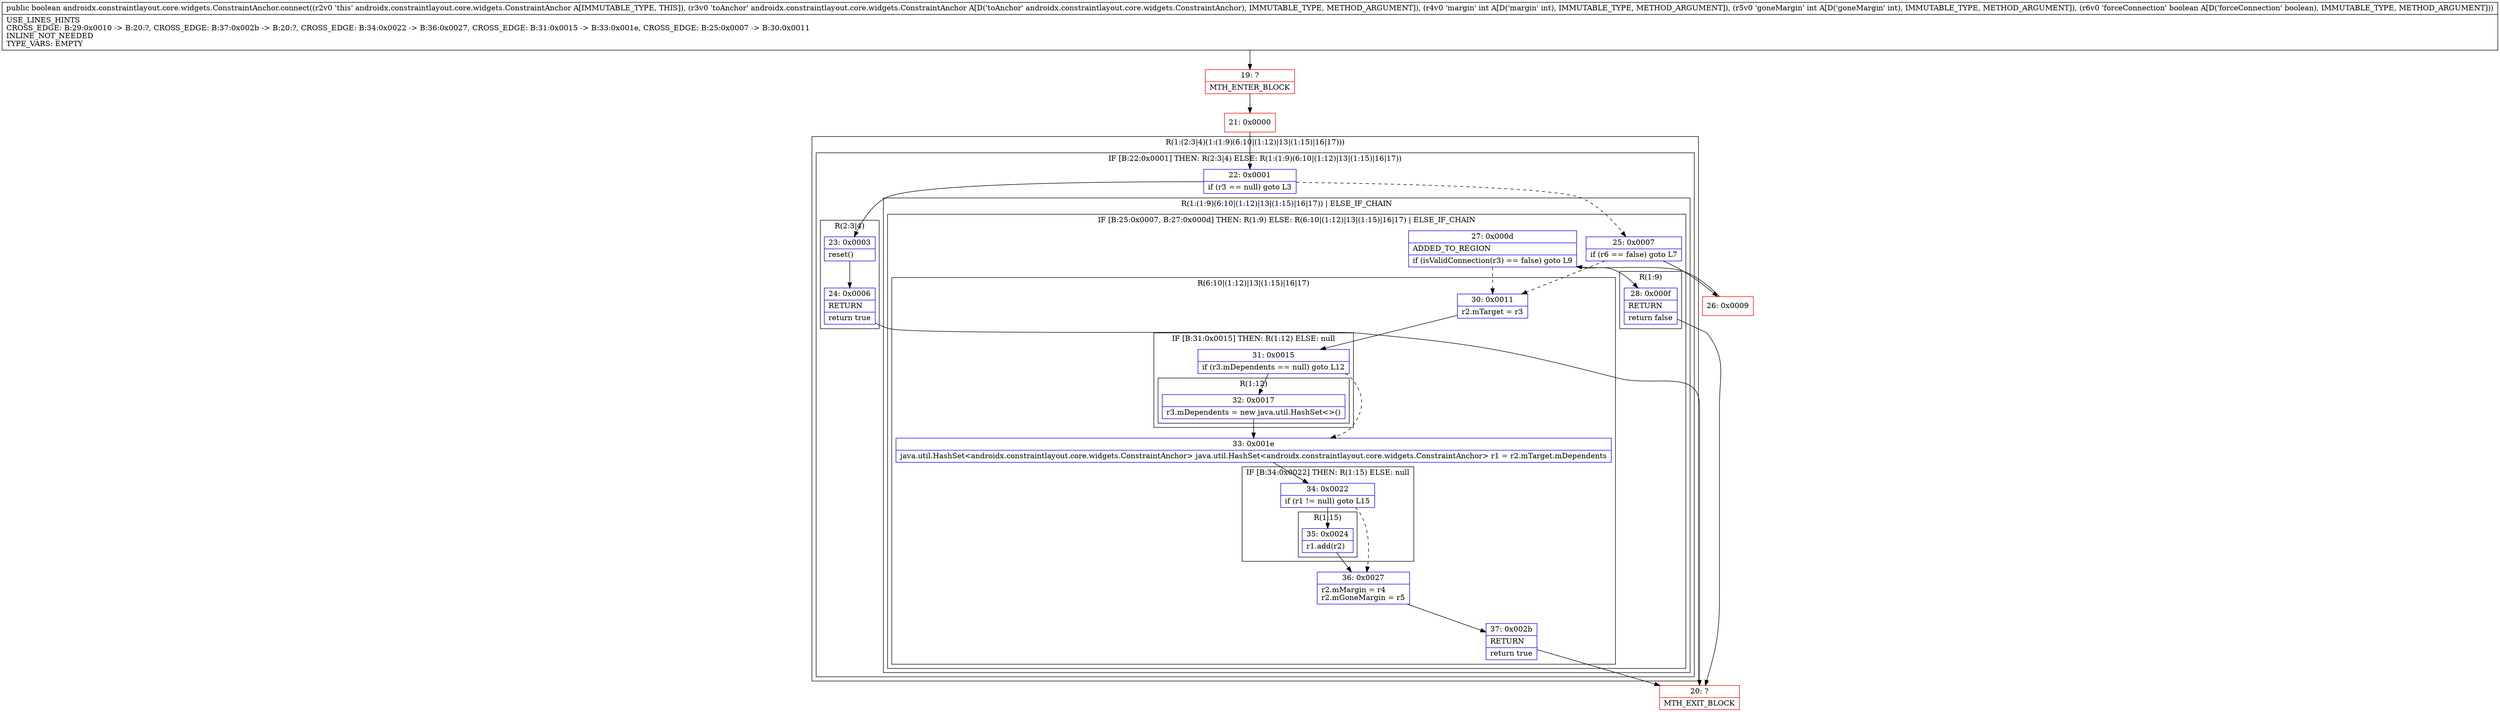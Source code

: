 digraph "CFG forandroidx.constraintlayout.core.widgets.ConstraintAnchor.connect(Landroidx\/constraintlayout\/core\/widgets\/ConstraintAnchor;IIZ)Z" {
subgraph cluster_Region_493037039 {
label = "R(1:(2:3|4)(1:(1:9)(6:10|(1:12)|13|(1:15)|16|17)))";
node [shape=record,color=blue];
subgraph cluster_IfRegion_39955500 {
label = "IF [B:22:0x0001] THEN: R(2:3|4) ELSE: R(1:(1:9)(6:10|(1:12)|13|(1:15)|16|17))";
node [shape=record,color=blue];
Node_22 [shape=record,label="{22\:\ 0x0001|if (r3 == null) goto L3\l}"];
subgraph cluster_Region_1054080567 {
label = "R(2:3|4)";
node [shape=record,color=blue];
Node_23 [shape=record,label="{23\:\ 0x0003|reset()\l}"];
Node_24 [shape=record,label="{24\:\ 0x0006|RETURN\l|return true\l}"];
}
subgraph cluster_Region_1564174645 {
label = "R(1:(1:9)(6:10|(1:12)|13|(1:15)|16|17)) | ELSE_IF_CHAIN\l";
node [shape=record,color=blue];
subgraph cluster_IfRegion_1500734240 {
label = "IF [B:25:0x0007, B:27:0x000d] THEN: R(1:9) ELSE: R(6:10|(1:12)|13|(1:15)|16|17) | ELSE_IF_CHAIN\l";
node [shape=record,color=blue];
Node_25 [shape=record,label="{25\:\ 0x0007|if (r6 == false) goto L7\l}"];
Node_27 [shape=record,label="{27\:\ 0x000d|ADDED_TO_REGION\l|if (isValidConnection(r3) == false) goto L9\l}"];
subgraph cluster_Region_1451013358 {
label = "R(1:9)";
node [shape=record,color=blue];
Node_28 [shape=record,label="{28\:\ 0x000f|RETURN\l|return false\l}"];
}
subgraph cluster_Region_530914517 {
label = "R(6:10|(1:12)|13|(1:15)|16|17)";
node [shape=record,color=blue];
Node_30 [shape=record,label="{30\:\ 0x0011|r2.mTarget = r3\l}"];
subgraph cluster_IfRegion_2004863568 {
label = "IF [B:31:0x0015] THEN: R(1:12) ELSE: null";
node [shape=record,color=blue];
Node_31 [shape=record,label="{31\:\ 0x0015|if (r3.mDependents == null) goto L12\l}"];
subgraph cluster_Region_1896572747 {
label = "R(1:12)";
node [shape=record,color=blue];
Node_32 [shape=record,label="{32\:\ 0x0017|r3.mDependents = new java.util.HashSet\<\>()\l}"];
}
}
Node_33 [shape=record,label="{33\:\ 0x001e|java.util.HashSet\<androidx.constraintlayout.core.widgets.ConstraintAnchor\> java.util.HashSet\<androidx.constraintlayout.core.widgets.ConstraintAnchor\> r1 = r2.mTarget.mDependents\l}"];
subgraph cluster_IfRegion_1903245794 {
label = "IF [B:34:0x0022] THEN: R(1:15) ELSE: null";
node [shape=record,color=blue];
Node_34 [shape=record,label="{34\:\ 0x0022|if (r1 != null) goto L15\l}"];
subgraph cluster_Region_319572498 {
label = "R(1:15)";
node [shape=record,color=blue];
Node_35 [shape=record,label="{35\:\ 0x0024|r1.add(r2)\l}"];
}
}
Node_36 [shape=record,label="{36\:\ 0x0027|r2.mMargin = r4\lr2.mGoneMargin = r5\l}"];
Node_37 [shape=record,label="{37\:\ 0x002b|RETURN\l|return true\l}"];
}
}
}
}
}
Node_19 [shape=record,color=red,label="{19\:\ ?|MTH_ENTER_BLOCK\l}"];
Node_21 [shape=record,color=red,label="{21\:\ 0x0000}"];
Node_20 [shape=record,color=red,label="{20\:\ ?|MTH_EXIT_BLOCK\l}"];
Node_26 [shape=record,color=red,label="{26\:\ 0x0009}"];
MethodNode[shape=record,label="{public boolean androidx.constraintlayout.core.widgets.ConstraintAnchor.connect((r2v0 'this' androidx.constraintlayout.core.widgets.ConstraintAnchor A[IMMUTABLE_TYPE, THIS]), (r3v0 'toAnchor' androidx.constraintlayout.core.widgets.ConstraintAnchor A[D('toAnchor' androidx.constraintlayout.core.widgets.ConstraintAnchor), IMMUTABLE_TYPE, METHOD_ARGUMENT]), (r4v0 'margin' int A[D('margin' int), IMMUTABLE_TYPE, METHOD_ARGUMENT]), (r5v0 'goneMargin' int A[D('goneMargin' int), IMMUTABLE_TYPE, METHOD_ARGUMENT]), (r6v0 'forceConnection' boolean A[D('forceConnection' boolean), IMMUTABLE_TYPE, METHOD_ARGUMENT]))  | USE_LINES_HINTS\lCROSS_EDGE: B:29:0x0010 \-\> B:20:?, CROSS_EDGE: B:37:0x002b \-\> B:20:?, CROSS_EDGE: B:34:0x0022 \-\> B:36:0x0027, CROSS_EDGE: B:31:0x0015 \-\> B:33:0x001e, CROSS_EDGE: B:25:0x0007 \-\> B:30:0x0011\lINLINE_NOT_NEEDED\lTYPE_VARS: EMPTY\l}"];
MethodNode -> Node_19;Node_22 -> Node_23;
Node_22 -> Node_25[style=dashed];
Node_23 -> Node_24;
Node_24 -> Node_20;
Node_25 -> Node_26;
Node_25 -> Node_30[style=dashed];
Node_27 -> Node_28;
Node_27 -> Node_30[style=dashed];
Node_28 -> Node_20;
Node_30 -> Node_31;
Node_31 -> Node_32;
Node_31 -> Node_33[style=dashed];
Node_32 -> Node_33;
Node_33 -> Node_34;
Node_34 -> Node_35;
Node_34 -> Node_36[style=dashed];
Node_35 -> Node_36;
Node_36 -> Node_37;
Node_37 -> Node_20;
Node_19 -> Node_21;
Node_21 -> Node_22;
Node_26 -> Node_27;
}

